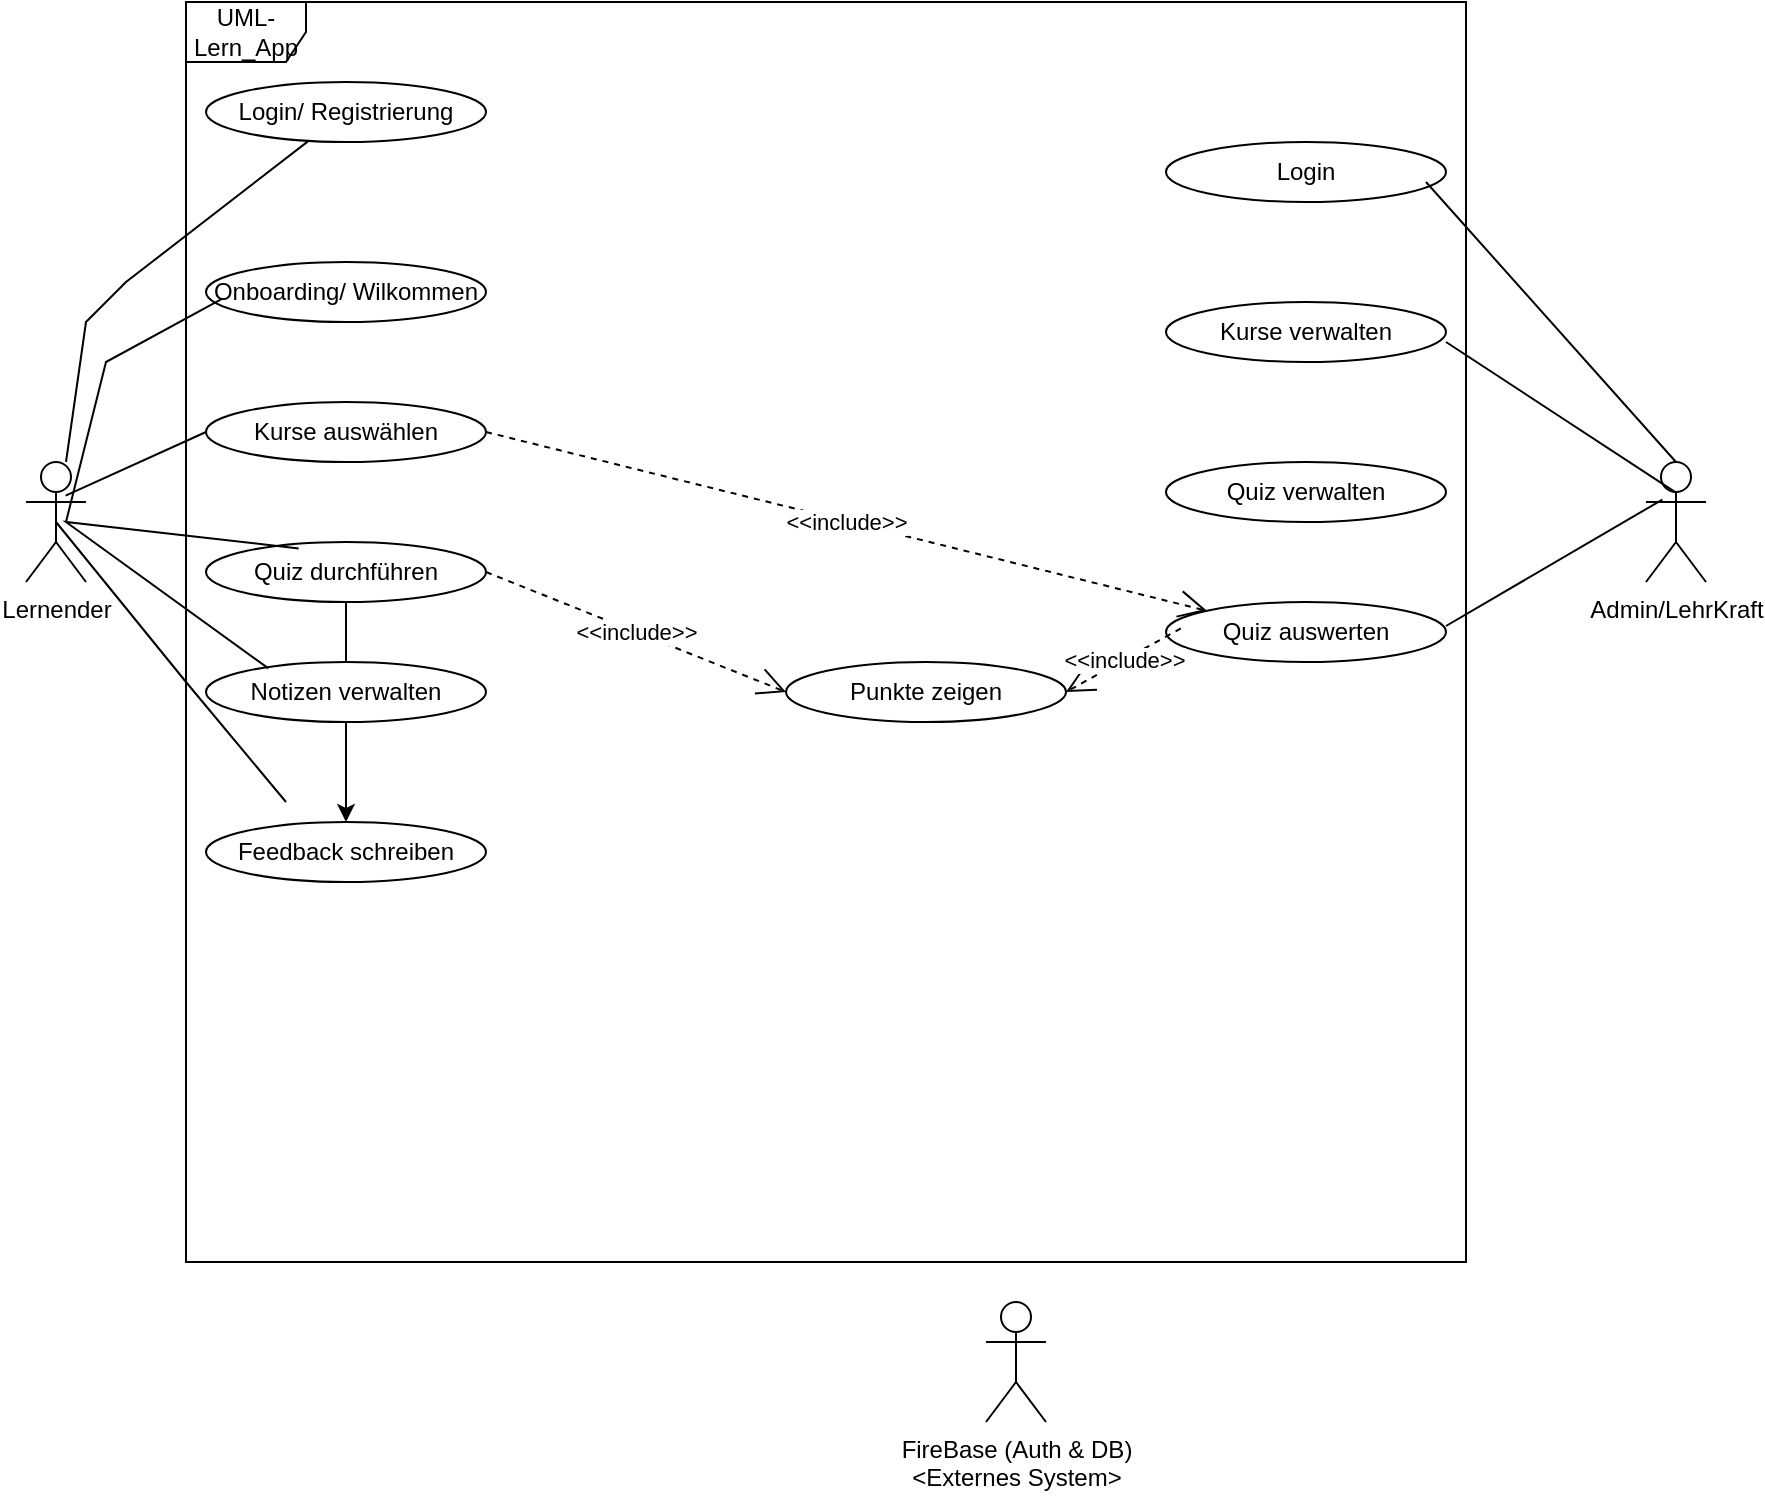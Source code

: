 <mxfile version="28.2.5">
  <diagram name="Page-1" id="cNTeXNfAjK3QddnQ90Nj">
    <mxGraphModel dx="1980" dy="992" grid="1" gridSize="10" guides="1" tooltips="1" connect="1" arrows="1" fold="1" page="1" pageScale="1" pageWidth="827" pageHeight="1169" math="0" shadow="0">
      <root>
        <mxCell id="0" />
        <mxCell id="1" parent="0" />
        <mxCell id="57BZOIHsU7jnA3EJhp3R-1" value="UML-Lern_App" style="shape=umlFrame;whiteSpace=wrap;html=1;pointerEvents=0;" parent="1" vertex="1">
          <mxGeometry x="80" y="440" width="640" height="630" as="geometry" />
        </mxCell>
        <mxCell id="57BZOIHsU7jnA3EJhp3R-2" value="Lernender" style="shape=umlActor;verticalLabelPosition=bottom;verticalAlign=top;html=1;" parent="1" vertex="1">
          <mxGeometry y="670" width="30" height="60" as="geometry" />
        </mxCell>
        <mxCell id="57BZOIHsU7jnA3EJhp3R-3" value="Admin/LehrKraft" style="shape=umlActor;verticalLabelPosition=bottom;verticalAlign=top;html=1;" parent="1" vertex="1">
          <mxGeometry x="810" y="670" width="30" height="60" as="geometry" />
        </mxCell>
        <mxCell id="57BZOIHsU7jnA3EJhp3R-4" value="FireBase (Auth &amp;amp; DB)&lt;div&gt;&amp;lt;Externes System&amp;gt;&lt;/div&gt;" style="shape=umlActor;verticalLabelPosition=bottom;verticalAlign=top;html=1;" parent="1" vertex="1">
          <mxGeometry x="480" y="1090" width="30" height="60" as="geometry" />
        </mxCell>
        <mxCell id="57BZOIHsU7jnA3EJhp3R-9" value="Login/ Registrierung" style="ellipse;whiteSpace=wrap;html=1;" parent="1" vertex="1">
          <mxGeometry x="90" y="480" width="140" height="30" as="geometry" />
        </mxCell>
        <mxCell id="57BZOIHsU7jnA3EJhp3R-17" value="Onboarding/ Wilkommen" style="ellipse;whiteSpace=wrap;html=1;" parent="1" vertex="1">
          <mxGeometry x="90" y="570" width="140" height="30" as="geometry" />
        </mxCell>
        <mxCell id="57BZOIHsU7jnA3EJhp3R-19" value="Kurse auswählen" style="ellipse;whiteSpace=wrap;html=1;" parent="1" vertex="1">
          <mxGeometry x="90" y="640" width="140" height="30" as="geometry" />
        </mxCell>
        <mxCell id="57BZOIHsU7jnA3EJhp3R-51" value="" style="edgeStyle=orthogonalEdgeStyle;rounded=0;orthogonalLoop=1;jettySize=auto;html=1;" parent="1" source="57BZOIHsU7jnA3EJhp3R-20" target="57BZOIHsU7jnA3EJhp3R-23" edge="1">
          <mxGeometry relative="1" as="geometry" />
        </mxCell>
        <mxCell id="57BZOIHsU7jnA3EJhp3R-20" value="Quiz durchführen" style="ellipse;whiteSpace=wrap;html=1;" parent="1" vertex="1">
          <mxGeometry x="90" y="710" width="140" height="30" as="geometry" />
        </mxCell>
        <mxCell id="57BZOIHsU7jnA3EJhp3R-22" value="Notizen verwalten" style="ellipse;whiteSpace=wrap;html=1;" parent="1" vertex="1">
          <mxGeometry x="90" y="770" width="140" height="30" as="geometry" />
        </mxCell>
        <mxCell id="57BZOIHsU7jnA3EJhp3R-23" value="Feedback schreiben" style="ellipse;whiteSpace=wrap;html=1;" parent="1" vertex="1">
          <mxGeometry x="90" y="850" width="140" height="30" as="geometry" />
        </mxCell>
        <mxCell id="57BZOIHsU7jnA3EJhp3R-25" value="Login" style="ellipse;whiteSpace=wrap;html=1;" parent="1" vertex="1">
          <mxGeometry x="570" y="510" width="140" height="30" as="geometry" />
        </mxCell>
        <mxCell id="57BZOIHsU7jnA3EJhp3R-26" value="Kurse verwalten" style="ellipse;whiteSpace=wrap;html=1;" parent="1" vertex="1">
          <mxGeometry x="570" y="590" width="140" height="30" as="geometry" />
        </mxCell>
        <mxCell id="57BZOIHsU7jnA3EJhp3R-28" value="Quiz verwalten" style="ellipse;whiteSpace=wrap;html=1;" parent="1" vertex="1">
          <mxGeometry x="570" y="670" width="140" height="30" as="geometry" />
        </mxCell>
        <mxCell id="57BZOIHsU7jnA3EJhp3R-29" value="Quiz auswerten" style="ellipse;whiteSpace=wrap;html=1;" parent="1" vertex="1">
          <mxGeometry x="570" y="740" width="140" height="30" as="geometry" />
        </mxCell>
        <mxCell id="57BZOIHsU7jnA3EJhp3R-30" value="Punkte zeigen" style="ellipse;whiteSpace=wrap;html=1;" parent="1" vertex="1">
          <mxGeometry x="380" y="770" width="140" height="30" as="geometry" />
        </mxCell>
        <mxCell id="57BZOIHsU7jnA3EJhp3R-35" value="" style="endArrow=none;html=1;rounded=0;" parent="1" target="57BZOIHsU7jnA3EJhp3R-9" edge="1">
          <mxGeometry width="50" height="50" relative="1" as="geometry">
            <mxPoint x="30" y="600" as="sourcePoint" />
            <mxPoint x="80" y="550" as="targetPoint" />
            <Array as="points">
              <mxPoint x="20" y="670" />
              <mxPoint x="30" y="600" />
              <mxPoint x="50" y="580" />
            </Array>
          </mxGeometry>
        </mxCell>
        <mxCell id="57BZOIHsU7jnA3EJhp3R-36" value="" style="endArrow=none;html=1;rounded=0;entryX=0.057;entryY=0.613;entryDx=0;entryDy=0;entryPerimeter=0;" parent="1" target="57BZOIHsU7jnA3EJhp3R-17" edge="1">
          <mxGeometry width="50" height="50" relative="1" as="geometry">
            <mxPoint x="40" y="620" as="sourcePoint" />
            <mxPoint x="110" y="590" as="targetPoint" />
            <Array as="points">
              <mxPoint x="20" y="700" />
              <mxPoint x="40" y="620" />
            </Array>
          </mxGeometry>
        </mxCell>
        <mxCell id="57BZOIHsU7jnA3EJhp3R-39" value="" style="endArrow=none;html=1;rounded=0;entryX=0;entryY=0.5;entryDx=0;entryDy=0;exitX=0.66;exitY=0.28;exitDx=0;exitDy=0;exitPerimeter=0;" parent="1" source="57BZOIHsU7jnA3EJhp3R-2" target="57BZOIHsU7jnA3EJhp3R-19" edge="1">
          <mxGeometry width="50" height="50" relative="1" as="geometry">
            <mxPoint x="40" y="624" as="sourcePoint" />
            <mxPoint x="118" y="630" as="targetPoint" />
            <Array as="points" />
          </mxGeometry>
        </mxCell>
        <mxCell id="57BZOIHsU7jnA3EJhp3R-40" value="" style="endArrow=none;html=1;rounded=0;entryX=0.331;entryY=0.107;entryDx=0;entryDy=0;entryPerimeter=0;exitX=0.223;exitY=0.107;exitDx=0;exitDy=0;exitPerimeter=0;" parent="1" source="57BZOIHsU7jnA3EJhp3R-22" target="57BZOIHsU7jnA3EJhp3R-20" edge="1">
          <mxGeometry width="50" height="50" relative="1" as="geometry">
            <mxPoint x="70" y="712" as="sourcePoint" />
            <mxPoint x="128" y="680" as="targetPoint" />
            <Array as="points">
              <mxPoint x="20" y="700" />
            </Array>
          </mxGeometry>
        </mxCell>
        <mxCell id="57BZOIHsU7jnA3EJhp3R-41" value="" style="endArrow=none;html=1;rounded=0;exitX=0.5;exitY=0.5;exitDx=0;exitDy=0;exitPerimeter=0;" parent="1" source="57BZOIHsU7jnA3EJhp3R-2" edge="1">
          <mxGeometry width="50" height="50" relative="1" as="geometry">
            <mxPoint x="60" y="792" as="sourcePoint" />
            <mxPoint x="130" y="840" as="targetPoint" />
            <Array as="points">
              <mxPoint x="80" y="780" />
            </Array>
          </mxGeometry>
        </mxCell>
        <mxCell id="57BZOIHsU7jnA3EJhp3R-43" value="" style="endArrow=none;html=1;rounded=0;entryX=0.5;entryY=0;entryDx=0;entryDy=0;entryPerimeter=0;" parent="1" target="57BZOIHsU7jnA3EJhp3R-3" edge="1">
          <mxGeometry width="50" height="50" relative="1" as="geometry">
            <mxPoint x="700" y="530" as="sourcePoint" />
            <mxPoint x="778" y="560" as="targetPoint" />
            <Array as="points">
              <mxPoint x="700" y="530" />
            </Array>
          </mxGeometry>
        </mxCell>
        <mxCell id="57BZOIHsU7jnA3EJhp3R-44" value="" style="endArrow=none;html=1;rounded=0;entryX=0.513;entryY=0.26;entryDx=0;entryDy=0;entryPerimeter=0;" parent="1" target="57BZOIHsU7jnA3EJhp3R-3" edge="1">
          <mxGeometry width="50" height="50" relative="1" as="geometry">
            <mxPoint x="710" y="610" as="sourcePoint" />
            <mxPoint x="778" y="640" as="targetPoint" />
            <Array as="points">
              <mxPoint x="710" y="610" />
            </Array>
          </mxGeometry>
        </mxCell>
        <mxCell id="57BZOIHsU7jnA3EJhp3R-46" value="" style="endArrow=none;html=1;rounded=0;entryX=0.273;entryY=0.313;entryDx=0;entryDy=0;entryPerimeter=0;" parent="1" target="57BZOIHsU7jnA3EJhp3R-3" edge="1">
          <mxGeometry width="50" height="50" relative="1" as="geometry">
            <mxPoint x="710" y="752" as="sourcePoint" />
            <mxPoint x="740" y="690" as="targetPoint" />
            <Array as="points">
              <mxPoint x="710" y="752" />
            </Array>
          </mxGeometry>
        </mxCell>
        <mxCell id="57BZOIHsU7jnA3EJhp3R-52" value="&amp;lt;&amp;lt;include&amp;gt;&amp;gt;" style="endArrow=open;endSize=12;dashed=1;html=1;rounded=0;entryX=1;entryY=0.5;entryDx=0;entryDy=0;exitX=0.053;exitY=0.44;exitDx=0;exitDy=0;exitPerimeter=0;" parent="1" source="57BZOIHsU7jnA3EJhp3R-29" target="57BZOIHsU7jnA3EJhp3R-30" edge="1">
          <mxGeometry width="160" relative="1" as="geometry">
            <mxPoint x="330" y="650" as="sourcePoint" />
            <mxPoint x="490" y="650" as="targetPoint" />
          </mxGeometry>
        </mxCell>
        <mxCell id="57BZOIHsU7jnA3EJhp3R-53" value="&amp;lt;&amp;lt;include&amp;gt;&amp;gt;" style="endArrow=open;endSize=12;dashed=1;html=1;rounded=0;entryX=0;entryY=0.5;entryDx=0;entryDy=0;exitX=1;exitY=0.5;exitDx=0;exitDy=0;" parent="1" source="57BZOIHsU7jnA3EJhp3R-20" target="57BZOIHsU7jnA3EJhp3R-30" edge="1">
          <mxGeometry width="160" relative="1" as="geometry">
            <mxPoint x="310" y="726" as="sourcePoint" />
            <mxPoint x="390" y="710" as="targetPoint" />
          </mxGeometry>
        </mxCell>
        <mxCell id="Qlq4G_G0YjHcb92eOCww-2" value="&amp;lt;&amp;lt;include&amp;gt;&amp;gt;" style="endArrow=open;endSize=12;dashed=1;html=1;rounded=0;entryX=0;entryY=0;entryDx=0;entryDy=0;exitX=1;exitY=0.5;exitDx=0;exitDy=0;" parent="1" source="57BZOIHsU7jnA3EJhp3R-19" target="57BZOIHsU7jnA3EJhp3R-29" edge="1">
          <mxGeometry width="160" relative="1" as="geometry">
            <mxPoint x="380" y="690" as="sourcePoint" />
            <mxPoint x="530" y="750" as="targetPoint" />
          </mxGeometry>
        </mxCell>
      </root>
    </mxGraphModel>
  </diagram>
</mxfile>
